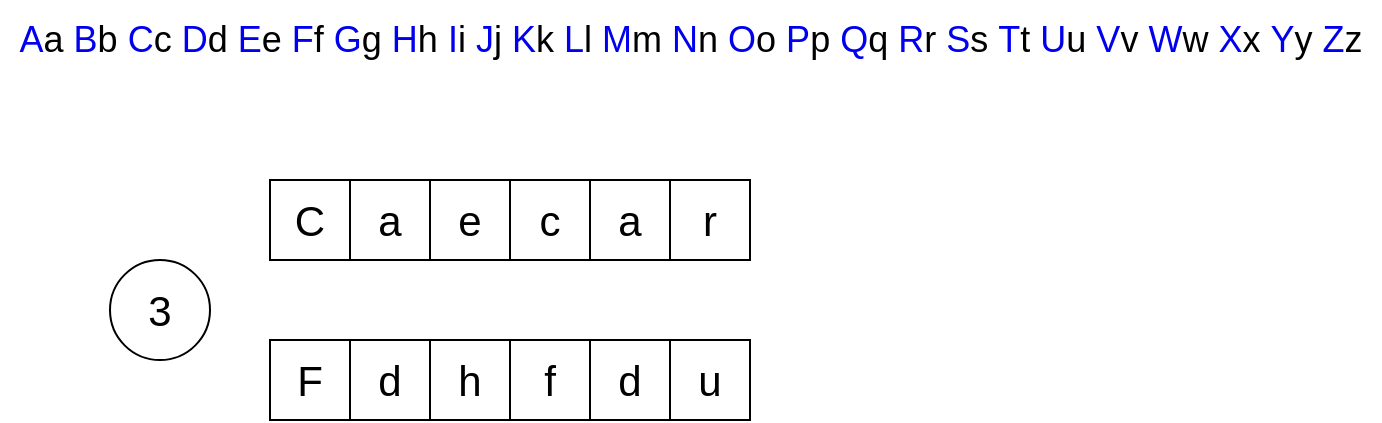 <mxfile>
    <diagram id="p1opWVT5K81A6eTQymOx" name="Page-1">
        <mxGraphModel dx="597" dy="309" grid="1" gridSize="10" guides="1" tooltips="1" connect="1" arrows="1" fold="1" page="1" pageScale="1" pageWidth="850" pageHeight="1100" math="0" shadow="0">
            <root>
                <mxCell id="0"/>
                <mxCell id="1" parent="0"/>
                <mxCell id="2" value="&lt;font style=&quot;font-size: 21px;&quot;&gt;C&lt;/font&gt;" style="whiteSpace=wrap;html=1;" vertex="1" parent="1">
                    <mxGeometry x="180" y="120" width="40" height="40" as="geometry"/>
                </mxCell>
                <mxCell id="3" value="&lt;span style=&quot;font-size: 21px;&quot;&gt;a&lt;/span&gt;" style="whiteSpace=wrap;html=1;" vertex="1" parent="1">
                    <mxGeometry x="220" y="120" width="40" height="40" as="geometry"/>
                </mxCell>
                <mxCell id="4" value="&lt;span style=&quot;font-size: 21px;&quot;&gt;e&lt;/span&gt;" style="whiteSpace=wrap;html=1;" vertex="1" parent="1">
                    <mxGeometry x="260" y="120" width="40" height="40" as="geometry"/>
                </mxCell>
                <mxCell id="5" value="&lt;span style=&quot;font-size: 21px;&quot;&gt;c&lt;/span&gt;" style="whiteSpace=wrap;html=1;" vertex="1" parent="1">
                    <mxGeometry x="300" y="120" width="40" height="40" as="geometry"/>
                </mxCell>
                <mxCell id="6" value="&lt;span style=&quot;font-size: 21px;&quot;&gt;a&lt;/span&gt;" style="whiteSpace=wrap;html=1;" vertex="1" parent="1">
                    <mxGeometry x="340" y="120" width="40" height="40" as="geometry"/>
                </mxCell>
                <mxCell id="7" value="&lt;span style=&quot;font-size: 21px;&quot;&gt;r&lt;/span&gt;" style="whiteSpace=wrap;html=1;" vertex="1" parent="1">
                    <mxGeometry x="380" y="120" width="40" height="40" as="geometry"/>
                </mxCell>
                <mxCell id="8" value="&lt;font style=&quot;font-size: 21px;&quot;&gt;F&lt;/font&gt;" style="whiteSpace=wrap;html=1;" vertex="1" parent="1">
                    <mxGeometry x="180" y="200" width="40" height="40" as="geometry"/>
                </mxCell>
                <mxCell id="9" value="&lt;span style=&quot;font-size: 21px;&quot;&gt;d&lt;/span&gt;" style="whiteSpace=wrap;html=1;" vertex="1" parent="1">
                    <mxGeometry x="220" y="200" width="40" height="40" as="geometry"/>
                </mxCell>
                <mxCell id="10" value="&lt;span style=&quot;font-size: 21px;&quot;&gt;h&lt;/span&gt;" style="whiteSpace=wrap;html=1;" vertex="1" parent="1">
                    <mxGeometry x="260" y="200" width="40" height="40" as="geometry"/>
                </mxCell>
                <mxCell id="11" value="&lt;span style=&quot;font-size: 21px;&quot;&gt;f&lt;/span&gt;" style="whiteSpace=wrap;html=1;" vertex="1" parent="1">
                    <mxGeometry x="300" y="200" width="40" height="40" as="geometry"/>
                </mxCell>
                <mxCell id="12" value="&lt;span style=&quot;font-size: 21px;&quot;&gt;d&lt;/span&gt;" style="whiteSpace=wrap;html=1;" vertex="1" parent="1">
                    <mxGeometry x="340" y="200" width="40" height="40" as="geometry"/>
                </mxCell>
                <mxCell id="13" value="&lt;span style=&quot;font-size: 21px;&quot;&gt;u&lt;/span&gt;" style="whiteSpace=wrap;html=1;" vertex="1" parent="1">
                    <mxGeometry x="380" y="200" width="40" height="40" as="geometry"/>
                </mxCell>
                <mxCell id="14" value="3" style="ellipse;whiteSpace=wrap;html=1;fontSize=21;" vertex="1" parent="1">
                    <mxGeometry x="100" y="160" width="50" height="50" as="geometry"/>
                </mxCell>
                <mxCell id="15" value="&lt;ul style=&quot;list-style-image: url(&amp;quot;/w/skins/Vector/resources/common/images/bullet-icon.svg?d4515&amp;quot;); margin: 0px; padding: 0px; font-family: sans-serif; font-size: 18px; text-align: start;&quot;&gt;&lt;font color=&quot;#000000&quot; style=&quot;background-color: rgb(255, 255, 255); font-size: 18px;&quot;&gt;&lt;li style=&quot;margin: 0px; display: inline;&quot;&gt;&lt;span style=&quot;&quot; class=&quot;nowrap&quot;&gt;&lt;a style=&quot;background-image: none; background-position: initial; background-size: initial; background-repeat: initial; background-attachment: initial; background-origin: initial; background-clip: initial; text-decoration-line: none; overflow-wrap: break-word;&quot; title=&quot;A&quot; href=&quot;https://en.wikipedia.org/wiki/A&quot;&gt;A&lt;/a&gt;a&amp;nbsp;&lt;/span&gt;&lt;/li&gt;&lt;li style=&quot;margin: 0px; display: inline;&quot;&gt;&lt;span style=&quot;&quot; class=&quot;nowrap&quot;&gt;&lt;a style=&quot;text-decoration-line: none; background-image: none; background-position: initial; background-size: initial; background-repeat: initial; background-attachment: initial; background-origin: initial; background-clip: initial; overflow-wrap: break-word;&quot; title=&quot;B&quot; href=&quot;https://en.wikipedia.org/wiki/B&quot;&gt;B&lt;/a&gt;b&amp;nbsp;&lt;/span&gt;&lt;/li&gt;&lt;li style=&quot;margin: 0px; display: inline;&quot;&gt;&lt;span style=&quot;&quot; class=&quot;nowrap&quot;&gt;&lt;a style=&quot;text-decoration-line: none; background-image: none; background-position: initial; background-size: initial; background-repeat: initial; background-attachment: initial; background-origin: initial; background-clip: initial; overflow-wrap: break-word;&quot; title=&quot;C&quot; href=&quot;https://en.wikipedia.org/wiki/C&quot;&gt;C&lt;/a&gt;c&amp;nbsp;&lt;/span&gt;&lt;/li&gt;&lt;li style=&quot;margin: 0px; display: inline;&quot;&gt;&lt;span style=&quot;&quot; class=&quot;nowrap&quot;&gt;&lt;a style=&quot;text-decoration-line: none; background-image: none; background-position: initial; background-size: initial; background-repeat: initial; background-attachment: initial; background-origin: initial; background-clip: initial; overflow-wrap: break-word;&quot; title=&quot;D&quot; href=&quot;https://en.wikipedia.org/wiki/D&quot;&gt;D&lt;/a&gt;d&amp;nbsp;&lt;/span&gt;&lt;/li&gt;&lt;li style=&quot;margin: 0px; display: inline;&quot;&gt;&lt;span style=&quot;&quot; class=&quot;nowrap&quot;&gt;&lt;a style=&quot;text-decoration-line: none; background-image: none; background-position: initial; background-size: initial; background-repeat: initial; background-attachment: initial; background-origin: initial; background-clip: initial; overflow-wrap: break-word;&quot; title=&quot;E&quot; href=&quot;https://en.wikipedia.org/wiki/E&quot;&gt;E&lt;/a&gt;e&amp;nbsp;&lt;/span&gt;&lt;/li&gt;&lt;li style=&quot;margin: 0px; display: inline;&quot;&gt;&lt;span style=&quot;&quot; class=&quot;nowrap&quot;&gt;&lt;a style=&quot;text-decoration-line: none; background-image: none; background-position: initial; background-size: initial; background-repeat: initial; background-attachment: initial; background-origin: initial; background-clip: initial; overflow-wrap: break-word;&quot; title=&quot;F&quot; href=&quot;https://en.wikipedia.org/wiki/F&quot;&gt;F&lt;/a&gt;f&amp;nbsp;&lt;/span&gt;&lt;/li&gt;&lt;li style=&quot;margin: 0px; display: inline;&quot;&gt;&lt;span style=&quot;&quot; class=&quot;nowrap&quot;&gt;&lt;a style=&quot;text-decoration-line: none; background-image: none; background-position: initial; background-size: initial; background-repeat: initial; background-attachment: initial; background-origin: initial; background-clip: initial; overflow-wrap: break-word;&quot; title=&quot;G&quot; href=&quot;https://en.wikipedia.org/wiki/G&quot;&gt;G&lt;/a&gt;g&amp;nbsp;&lt;/span&gt;&lt;/li&gt;&lt;li style=&quot;margin: 0px; display: inline;&quot;&gt;&lt;span style=&quot;&quot; class=&quot;nowrap&quot;&gt;&lt;a style=&quot;text-decoration-line: none; background-image: none; background-position: initial; background-size: initial; background-repeat: initial; background-attachment: initial; background-origin: initial; background-clip: initial; overflow-wrap: break-word;&quot; title=&quot;H&quot; href=&quot;https://en.wikipedia.org/wiki/H&quot;&gt;H&lt;/a&gt;h&amp;nbsp;&lt;/span&gt;&lt;/li&gt;&lt;li style=&quot;margin: 0px; display: inline;&quot;&gt;&lt;span style=&quot;&quot; class=&quot;nowrap&quot;&gt;&lt;a style=&quot;text-decoration-line: none; background-image: none; background-position: initial; background-size: initial; background-repeat: initial; background-attachment: initial; background-origin: initial; background-clip: initial; overflow-wrap: break-word;&quot; title=&quot;I&quot; href=&quot;https://en.wikipedia.org/wiki/I&quot;&gt;I&lt;/a&gt;i&amp;nbsp;&lt;/span&gt;&lt;/li&gt;&lt;li style=&quot;margin: 0px; display: inline;&quot;&gt;&lt;span style=&quot;&quot; class=&quot;nowrap&quot;&gt;&lt;a style=&quot;text-decoration-line: none; background-image: none; background-position: initial; background-size: initial; background-repeat: initial; background-attachment: initial; background-origin: initial; background-clip: initial; overflow-wrap: break-word;&quot; title=&quot;J&quot; href=&quot;https://en.wikipedia.org/wiki/J&quot;&gt;J&lt;/a&gt;j&amp;nbsp;&lt;/span&gt;&lt;/li&gt;&lt;li style=&quot;margin: 0px; display: inline;&quot;&gt;&lt;span style=&quot;&quot; class=&quot;nowrap&quot;&gt;&lt;a style=&quot;text-decoration-line: none; background-image: none; background-position: initial; background-size: initial; background-repeat: initial; background-attachment: initial; background-origin: initial; background-clip: initial; overflow-wrap: break-word;&quot; title=&quot;K&quot; href=&quot;https://en.wikipedia.org/wiki/K&quot;&gt;K&lt;/a&gt;k&amp;nbsp;&lt;/span&gt;&lt;/li&gt;&lt;li style=&quot;margin: 0px; display: inline;&quot;&gt;&lt;span style=&quot;&quot; class=&quot;nowrap&quot;&gt;&lt;a style=&quot;text-decoration-line: none; background-image: none; background-position: initial; background-size: initial; background-repeat: initial; background-attachment: initial; background-origin: initial; background-clip: initial; overflow-wrap: break-word;&quot; title=&quot;L&quot; href=&quot;https://en.wikipedia.org/wiki/L&quot;&gt;L&lt;/a&gt;l&amp;nbsp;&lt;/span&gt;&lt;/li&gt;&lt;li style=&quot;margin: 0px; display: inline;&quot;&gt;&lt;span style=&quot;&quot; class=&quot;nowrap&quot;&gt;&lt;a style=&quot;text-decoration-line: none; background-image: none; background-position: initial; background-size: initial; background-repeat: initial; background-attachment: initial; background-origin: initial; background-clip: initial; overflow-wrap: break-word;&quot; title=&quot;M&quot; href=&quot;https://en.wikipedia.org/wiki/M&quot;&gt;M&lt;/a&gt;m&amp;nbsp;&lt;/span&gt;&lt;/li&gt;&lt;li style=&quot;margin: 0px; display: inline;&quot;&gt;&lt;span style=&quot;&quot; class=&quot;nowrap&quot;&gt;&lt;a style=&quot;text-decoration-line: none; background-image: none; background-position: initial; background-size: initial; background-repeat: initial; background-attachment: initial; background-origin: initial; background-clip: initial; overflow-wrap: break-word;&quot; title=&quot;N&quot; href=&quot;https://en.wikipedia.org/wiki/N&quot;&gt;N&lt;/a&gt;n&amp;nbsp;&lt;/span&gt;&lt;/li&gt;&lt;li style=&quot;margin: 0px; display: inline;&quot;&gt;&lt;span style=&quot;&quot; class=&quot;nowrap&quot;&gt;&lt;a style=&quot;text-decoration-line: none; background-image: none; background-position: initial; background-size: initial; background-repeat: initial; background-attachment: initial; background-origin: initial; background-clip: initial; overflow-wrap: break-word;&quot; title=&quot;O&quot; href=&quot;https://en.wikipedia.org/wiki/O&quot;&gt;O&lt;/a&gt;o&amp;nbsp;&lt;/span&gt;&lt;/li&gt;&lt;li style=&quot;margin: 0px; display: inline;&quot;&gt;&lt;span style=&quot;&quot; class=&quot;nowrap&quot;&gt;&lt;a style=&quot;text-decoration-line: none; background-image: none; background-position: initial; background-size: initial; background-repeat: initial; background-attachment: initial; background-origin: initial; background-clip: initial; overflow-wrap: break-word;&quot; title=&quot;P&quot; href=&quot;https://en.wikipedia.org/wiki/P&quot;&gt;P&lt;/a&gt;p&amp;nbsp;&lt;/span&gt;&lt;/li&gt;&lt;li style=&quot;margin: 0px; display: inline;&quot;&gt;&lt;span style=&quot;&quot; class=&quot;nowrap&quot;&gt;&lt;a style=&quot;text-decoration-line: none; background-image: none; background-position: initial; background-size: initial; background-repeat: initial; background-attachment: initial; background-origin: initial; background-clip: initial; overflow-wrap: break-word;&quot; title=&quot;Q&quot; href=&quot;https://en.wikipedia.org/wiki/Q&quot;&gt;Q&lt;/a&gt;q&amp;nbsp;&lt;/span&gt;&lt;/li&gt;&lt;li style=&quot;margin: 0px; display: inline;&quot;&gt;&lt;span style=&quot;&quot; class=&quot;nowrap&quot;&gt;&lt;a style=&quot;text-decoration-line: none; background-image: none; background-position: initial; background-size: initial; background-repeat: initial; background-attachment: initial; background-origin: initial; background-clip: initial; overflow-wrap: break-word;&quot; title=&quot;R&quot; href=&quot;https://en.wikipedia.org/wiki/R&quot;&gt;R&lt;/a&gt;r&amp;nbsp;&lt;/span&gt;&lt;/li&gt;&lt;li style=&quot;margin: 0px; display: inline;&quot;&gt;&lt;span style=&quot;&quot; class=&quot;nowrap&quot;&gt;&lt;a style=&quot;text-decoration-line: none; background-image: none; background-position: initial; background-size: initial; background-repeat: initial; background-attachment: initial; background-origin: initial; background-clip: initial; overflow-wrap: break-word;&quot; title=&quot;S&quot; href=&quot;https://en.wikipedia.org/wiki/S&quot;&gt;S&lt;/a&gt;s&amp;nbsp;&lt;/span&gt;&lt;/li&gt;&lt;li style=&quot;margin: 0px; display: inline;&quot;&gt;&lt;span style=&quot;&quot; class=&quot;nowrap&quot;&gt;&lt;a style=&quot;text-decoration-line: none; background-image: none; background-position: initial; background-size: initial; background-repeat: initial; background-attachment: initial; background-origin: initial; background-clip: initial; overflow-wrap: break-word;&quot; title=&quot;T&quot; href=&quot;https://en.wikipedia.org/wiki/T&quot;&gt;T&lt;/a&gt;t&amp;nbsp;&lt;/span&gt;&lt;/li&gt;&lt;li style=&quot;margin: 0px; display: inline;&quot;&gt;&lt;span style=&quot;&quot; class=&quot;nowrap&quot;&gt;&lt;a style=&quot;text-decoration-line: none; background-image: none; background-position: initial; background-size: initial; background-repeat: initial; background-attachment: initial; background-origin: initial; background-clip: initial; overflow-wrap: break-word;&quot; title=&quot;U&quot; href=&quot;https://en.wikipedia.org/wiki/U&quot;&gt;U&lt;/a&gt;u&amp;nbsp;&lt;/span&gt;&lt;/li&gt;&lt;li style=&quot;margin: 0px; display: inline;&quot;&gt;&lt;span style=&quot;&quot; class=&quot;nowrap&quot;&gt;&lt;a style=&quot;text-decoration-line: none; background-image: none; background-position: initial; background-size: initial; background-repeat: initial; background-attachment: initial; background-origin: initial; background-clip: initial; overflow-wrap: break-word;&quot; title=&quot;V&quot; href=&quot;https://en.wikipedia.org/wiki/V&quot;&gt;V&lt;/a&gt;v&amp;nbsp;&lt;/span&gt;&lt;/li&gt;&lt;li style=&quot;margin: 0px; display: inline;&quot;&gt;&lt;span style=&quot;&quot; class=&quot;nowrap&quot;&gt;&lt;a style=&quot;text-decoration-line: none; background-image: none; background-position: initial; background-size: initial; background-repeat: initial; background-attachment: initial; background-origin: initial; background-clip: initial; overflow-wrap: break-word;&quot; title=&quot;W&quot; href=&quot;https://en.wikipedia.org/wiki/W&quot;&gt;W&lt;/a&gt;w&amp;nbsp;&lt;/span&gt;&lt;/li&gt;&lt;li style=&quot;margin: 0px; display: inline;&quot;&gt;&lt;span style=&quot;&quot; class=&quot;nowrap&quot;&gt;&lt;a style=&quot;text-decoration-line: none; background-image: none; background-position: initial; background-size: initial; background-repeat: initial; background-attachment: initial; background-origin: initial; background-clip: initial; overflow-wrap: break-word;&quot; title=&quot;X&quot; href=&quot;https://en.wikipedia.org/wiki/X&quot;&gt;X&lt;/a&gt;x&amp;nbsp;&lt;/span&gt;&lt;/li&gt;&lt;li style=&quot;margin: 0px; display: inline;&quot;&gt;&lt;span style=&quot;&quot; class=&quot;nowrap&quot;&gt;&lt;a style=&quot;text-decoration-line: none; background-image: none; background-position: initial; background-size: initial; background-repeat: initial; background-attachment: initial; background-origin: initial; background-clip: initial; overflow-wrap: break-word;&quot; title=&quot;Y&quot; href=&quot;https://en.wikipedia.org/wiki/Y&quot;&gt;Y&lt;/a&gt;y&amp;nbsp;&lt;/span&gt;&lt;/li&gt;&lt;li style=&quot;margin: 0px; display: inline;&quot;&gt;&lt;span style=&quot;&quot; class=&quot;nowrap&quot;&gt;&lt;a style=&quot;background-image: none; background-position: initial; background-size: initial; background-repeat: initial; background-attachment: initial; background-origin: initial; background-clip: initial; text-decoration-line: none; overflow-wrap: break-word;&quot; title=&quot;Z&quot; href=&quot;https://en.wikipedia.org/wiki/Z&quot;&gt;Z&lt;/a&gt;z&lt;/span&gt;&lt;/li&gt;&lt;/font&gt;&lt;/ul&gt;" style="text;html=1;align=center;verticalAlign=middle;resizable=0;points=[];autosize=1;strokeColor=none;fillColor=none;fontSize=21;" vertex="1" parent="1">
                    <mxGeometry x="45" y="30" width="690" height="40" as="geometry"/>
                </mxCell>
            </root>
        </mxGraphModel>
    </diagram>
</mxfile>
